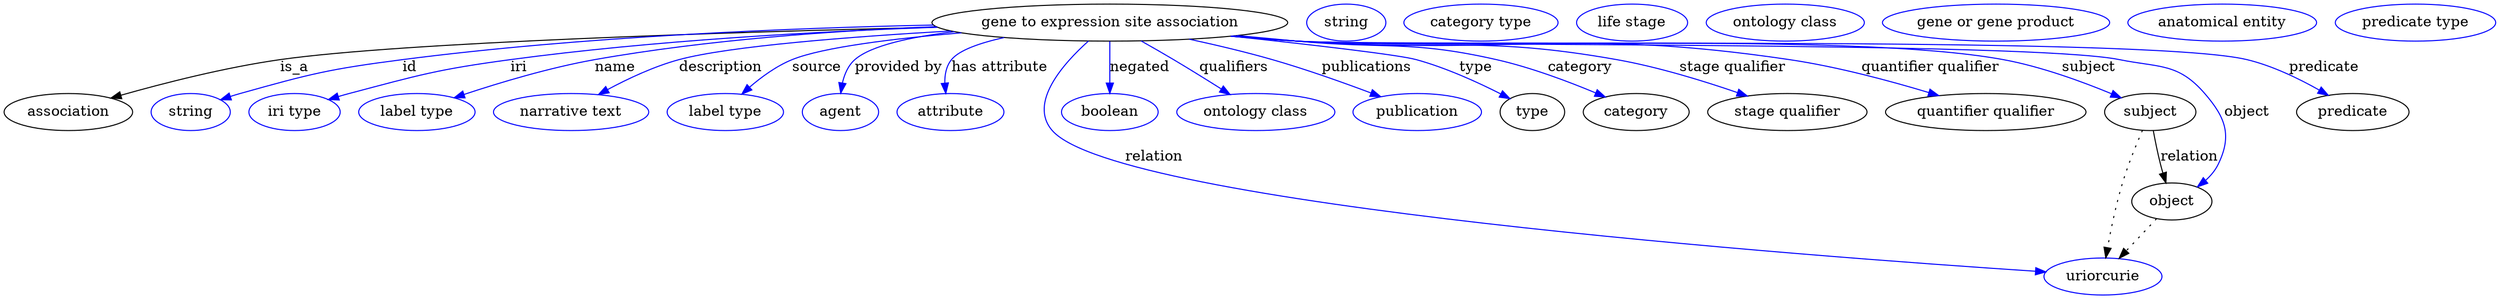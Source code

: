 digraph {
	graph [bb="0,0,2422.4,283"];
	node [label="\N"];
	"gene to expression site association"	[height=0.5,
		label="gene to expression site association",
		pos="1075.4,265",
		width=4.8024];
	association	[height=0.5,
		pos="62.394,178",
		width=1.7332];
	"gene to expression site association" -> association	[label=is_a,
		lp="282.39,221.5",
		pos="e,103.75,191.56 907.71,260.57 708.24,255.81 387.28,245.84 268.39,229 214.87,221.42 154.95,206.08 113.59,194.37"];
	id	[color=blue,
		height=0.5,
		label=string,
		pos="181.39,178",
		width=1.0652];
	"gene to expression site association" -> id	[color=blue,
		label=id,
		lp="394.39,221.5",
		pos="e,210.38,189.97 903.68,262.64 764.1,259.76 562.35,251.58 387.39,229 316.25,219.82 298.47,215.35 229.39,196 226.29,195.13 223.09,\
194.16 219.89,193.14",
		style=solid];
	iri	[color=blue,
		height=0.5,
		label="iri type",
		pos="282.39,178",
		width=1.2277];
	"gene to expression site association" -> iri	[color=blue,
		label=iri,
		lp="500.39,221.5",
		pos="e,315.32,190.14 907.96,260.48 791.09,256.43 631.7,247.72 492.39,229 421.73,219.5 404.32,214.25 335.39,196 332.02,195.11 328.55,194.13 \
325.07,193.11",
		style=solid];
	name	[color=blue,
		height=0.5,
		label="label type",
		pos="401.39,178",
		width=1.5707];
	"gene to expression site association" -> name	[color=blue,
		label=name,
		lp="594.39,221.5",
		pos="e,437.65,191.92 906.45,261.08 808.8,257.19 683.96,248.43 574.39,229 530.55,221.22 481.93,206.62 447.43,195.2",
		style=solid];
	description	[color=blue,
		height=0.5,
		label="narrative text",
		pos="551.39,178",
		width=2.0943];
	"gene to expression site association" -> description	[color=blue,
		label=description,
		lp="696.89,221.5",
		pos="e,577.98,194.98 920.85,256.89 822.55,251.25 704.93,242.11 656.39,229 632.16,222.45 606.71,210.47 586.93,199.88",
		style=solid];
	source	[color=blue,
		height=0.5,
		label="label type",
		pos="701.39,178",
		width=1.5707];
	"gene to expression site association" -> source	[color=blue,
		label=source,
		lp="790.39,221.5",
		pos="e,717.43,195.41 931.03,255.07 865.62,249.52 796.3,241.09 766.39,229 751.17,222.84 736.46,212.08 724.9,202.11",
		style=solid];
	"provided by"	[color=blue,
		height=0.5,
		label=agent,
		pos="813.39,178",
		width=1.0291];
	"gene to expression site association" -> "provided by"	[color=blue,
		label="provided by",
		lp="869.89,221.5",
		pos="e,813.66,196.34 924.27,256.18 881.9,251.11 843.1,242.75 827.39,229 820.84,223.26 817.23,214.72 815.29,206.32",
		style=solid];
	"has attribute"	[color=blue,
		height=0.5,
		label=attribute,
		pos="920.39,178",
		width=1.4443];
	"gene to expression site association" -> "has attribute"	[color=blue,
		label="has attribute",
		lp="968.39,221.5",
		pos="e,915.85,196.1 972.51,250.47 949.13,245.25 928.93,238.25 921.39,229 916.23,222.66 914.73,214.21 914.9,206.07",
		style=solid];
	relation	[color=blue,
		height=0.5,
		label=uriorcurie,
		pos="2040.4,18",
		width=1.5887];
	"gene to expression site association" -> relation	[color=blue,
		label=relation,
		lp="1118.4,134.5",
		pos="e,1984.9,22.469 1054.6,247.1 1030.2,225.28 995.95,186.9 1019.4,160 1082.5,87.536 1758.9,37.388 1974.6,23.14",
		style=solid];
	negated	[color=blue,
		height=0.5,
		label=boolean,
		pos="1075.4,178",
		width=1.2999];
	"gene to expression site association" -> negated	[color=blue,
		label=negated,
		lp="1104.4,221.5",
		pos="e,1075.4,196.18 1075.4,246.8 1075.4,235.16 1075.4,219.55 1075.4,206.24",
		style=solid];
	qualifiers	[color=blue,
		height=0.5,
		label="ontology class",
		pos="1216.4,178",
		width=2.1304];
	"gene to expression site association" -> qualifiers	[color=blue,
		label=qualifiers,
		lp="1195.9,221.5",
		pos="e,1191.7,195.09 1105.8,247.21 1115.9,241.54 1127.2,235.09 1137.4,229 1152.5,219.98 1168.9,209.64 1182.9,200.72",
		style=solid];
	publications	[color=blue,
		height=0.5,
		label=publication,
		pos="1373.4,178",
		width=1.7332];
	"gene to expression site association" -> publications	[color=blue,
		label=publications,
		lp="1324.4,221.5",
		pos="e,1338.1,192.98 1153,248.82 1178.8,243.26 1207.5,236.47 1233.4,229 1265.6,219.71 1301.3,206.96 1328.5,196.66",
		style=solid];
	type	[height=0.5,
		pos="1485.4,178",
		width=0.86659];
	"gene to expression site association" -> type	[color=blue,
		label=type,
		lp="1430.4,221.5",
		pos="e,1463.6,191 1202.6,252.8 1268.1,246.28 1340.8,237.65 1372.4,229 1401.4,221.08 1432.4,206.87 1454.7,195.61",
		style=solid];
	category	[height=0.5,
		pos="1586.4,178",
		width=1.4263];
	"gene to expression site association" -> category	[color=blue,
		label=category,
		lp="1531.9,221.5",
		pos="e,1556.3,192.64 1199.2,252.43 1218.7,250.61 1238.6,248.75 1257.4,247 1343.2,238.99 1366.4,248.02 1450.4,229 1483.8,221.43 1520.2,\
207.75 1546.9,196.61",
		style=solid];
	"stage qualifier"	[height=0.5,
		pos="1733.4,178",
		width=2.1484];
	"gene to expression site association" -> "stage qualifier"	[color=blue,
		label="stage qualifier",
		lp="1679.9,221.5",
		pos="e,1694.4,193.57 1196.2,252.11 1216.6,250.28 1237.6,248.5 1257.4,247 1395,236.58 1431.5,253.07 1567.4,229 1607.7,221.87 1652,208.21 \
1684.7,196.97",
		style=solid];
	"quantifier qualifier"	[height=0.5,
		pos="1926.4,178",
		width=2.7081];
	"gene to expression site association" -> "quantifier qualifier"	[color=blue,
		label="quantifier qualifier",
		lp="1872.4,221.5",
		pos="e,1880.7,193.99 1194.8,251.9 1215.6,250.05 1237.1,248.33 1257.4,247 1469.5,233.11 1525.1,260.1 1735.4,229 1781.8,222.14 1833.1,208.34 \
1870.9,196.97",
		style=solid];
	subject	[height=0.5,
		pos="2086.4,178",
		width=1.2277];
	"gene to expression site association" -> subject	[color=blue,
		label=subject,
		lp="2026.4,221.5",
		pos="e,2058.1,191.85 1193.3,251.83 1214.6,249.96 1236.6,248.24 1257.4,247 1409.6,237.9 1793.4,256.5 1943.4,229 1980.2,222.26 2020.2,207.57 \
2048.6,195.85",
		style=solid];
	object	[height=0.5,
		pos="2107.4,91",
		width=1.0832];
	"gene to expression site association" -> object	[color=blue,
		label=object,
		lp="2180.4,178",
		pos="e,2132.3,105.25 1193.3,251.77 1214.6,249.9 1236.6,248.2 1257.4,247 1346,241.87 1969.4,246.68 2056.4,229 2095.3,221.09 2113.4,225.99 \
2139.4,196 2159.8,172.42 2166.1,155.03 2152.4,127 2149.5,121.17 2145.2,116.02 2140.3,111.6",
		style=solid];
	predicate	[height=0.5,
		pos="2283.4,178",
		width=1.5165];
	"gene to expression site association" -> predicate	[color=blue,
		label=predicate,
		lp="2255.4,221.5",
		pos="e,2259.5,194.28 1192.8,251.76 1214.3,249.88 1236.5,248.18 1257.4,247 1359.8,241.23 2080.7,252.96 2180.4,229 2205.3,223.03 2231.1,\
210.44 2250.7,199.38",
		style=solid];
	association_type	[color=blue,
		height=0.5,
		label=string,
		pos="1304.4,265",
		width=1.0652];
	association_category	[color=blue,
		height=0.5,
		label="category type",
		pos="1435.4,265",
		width=2.0762];
	"gene to expression site association_stage qualifier"	[color=blue,
		height=0.5,
		label="life stage",
		pos="1582.4,265",
		width=1.4985];
	"gene to expression site association_quantifier qualifier"	[color=blue,
		height=0.5,
		label="ontology class",
		pos="1731.4,265",
		width=2.1304];
	subject -> relation	[pos="e,2043.1,36.136 2078.8,160.24 2072.9,146.64 2064.8,126.88 2059.4,109 2053.1,88.265 2048.2,64.241 2044.9,46.231",
		style=dotted];
	subject -> object	[label=relation,
		lp="2124.4,134.5",
		pos="e,2101.7,108.98 2089.4,159.77 2091.2,150.09 2093.6,137.8 2096.4,127 2097.1,124.32 2097.9,121.53 2098.7,118.76"];
	"gene to expression site association_subject"	[color=blue,
		height=0.5,
		label="gene or gene product",
		pos="1936.4,265",
		width=3.0692];
	object -> relation	[pos="e,2056.2,35.702 2092.5,74.243 2083.9,65.127 2072.9,53.465 2063.2,43.208",
		style=dotted];
	"gene to expression site association_object"	[color=blue,
		height=0.5,
		label="anatomical entity",
		pos="2156.4,265",
		width=2.5456];
	"gene to expression site association_predicate"	[color=blue,
		height=0.5,
		label="predicate type",
		pos="2344.4,265",
		width=2.1665];
}

